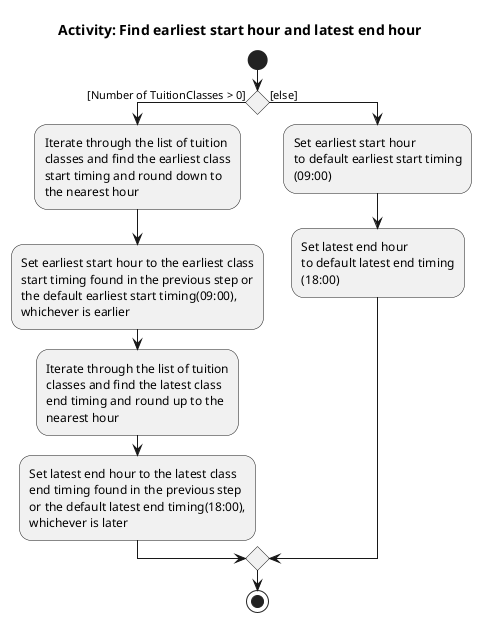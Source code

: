 @startuml
title: Activity: Find earliest start hour and latest end hour
start
if () then ([Number of TuitionClasses > 0])
    :Iterate through the list of tuition\nclasses and find the earliest class\nstart timing and round down to\nthe nearest hour;
    :Set earliest start hour to the earliest class\nstart timing found in the previous step or\nthe default earliest start timing(09:00),\nwhichever is earlier;
    :Iterate through the list of tuition\nclasses and find the latest class\nend timing and round up to the\nnearest hour;
    :Set latest end hour to the latest class\nend timing found in the previous step\nor the default latest end timing(18:00),\nwhichever is later;


else ([else])
    :Set earliest start hour\nto default earliest start timing\n(09:00);
    :Set latest end hour\nto default latest end timing\n(18:00);

endif
stop
@enduml
